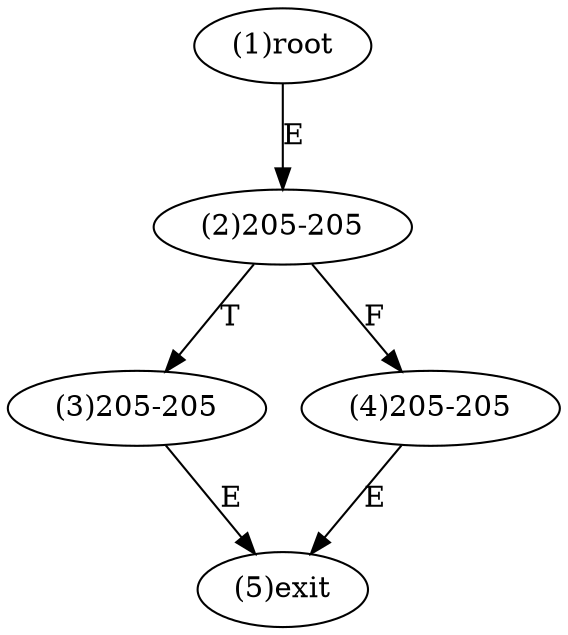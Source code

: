 digraph "" { 
1[ label="(1)root"];
2[ label="(2)205-205"];
3[ label="(3)205-205"];
4[ label="(4)205-205"];
5[ label="(5)exit"];
1->2[ label="E"];
2->4[ label="F"];
2->3[ label="T"];
3->5[ label="E"];
4->5[ label="E"];
}